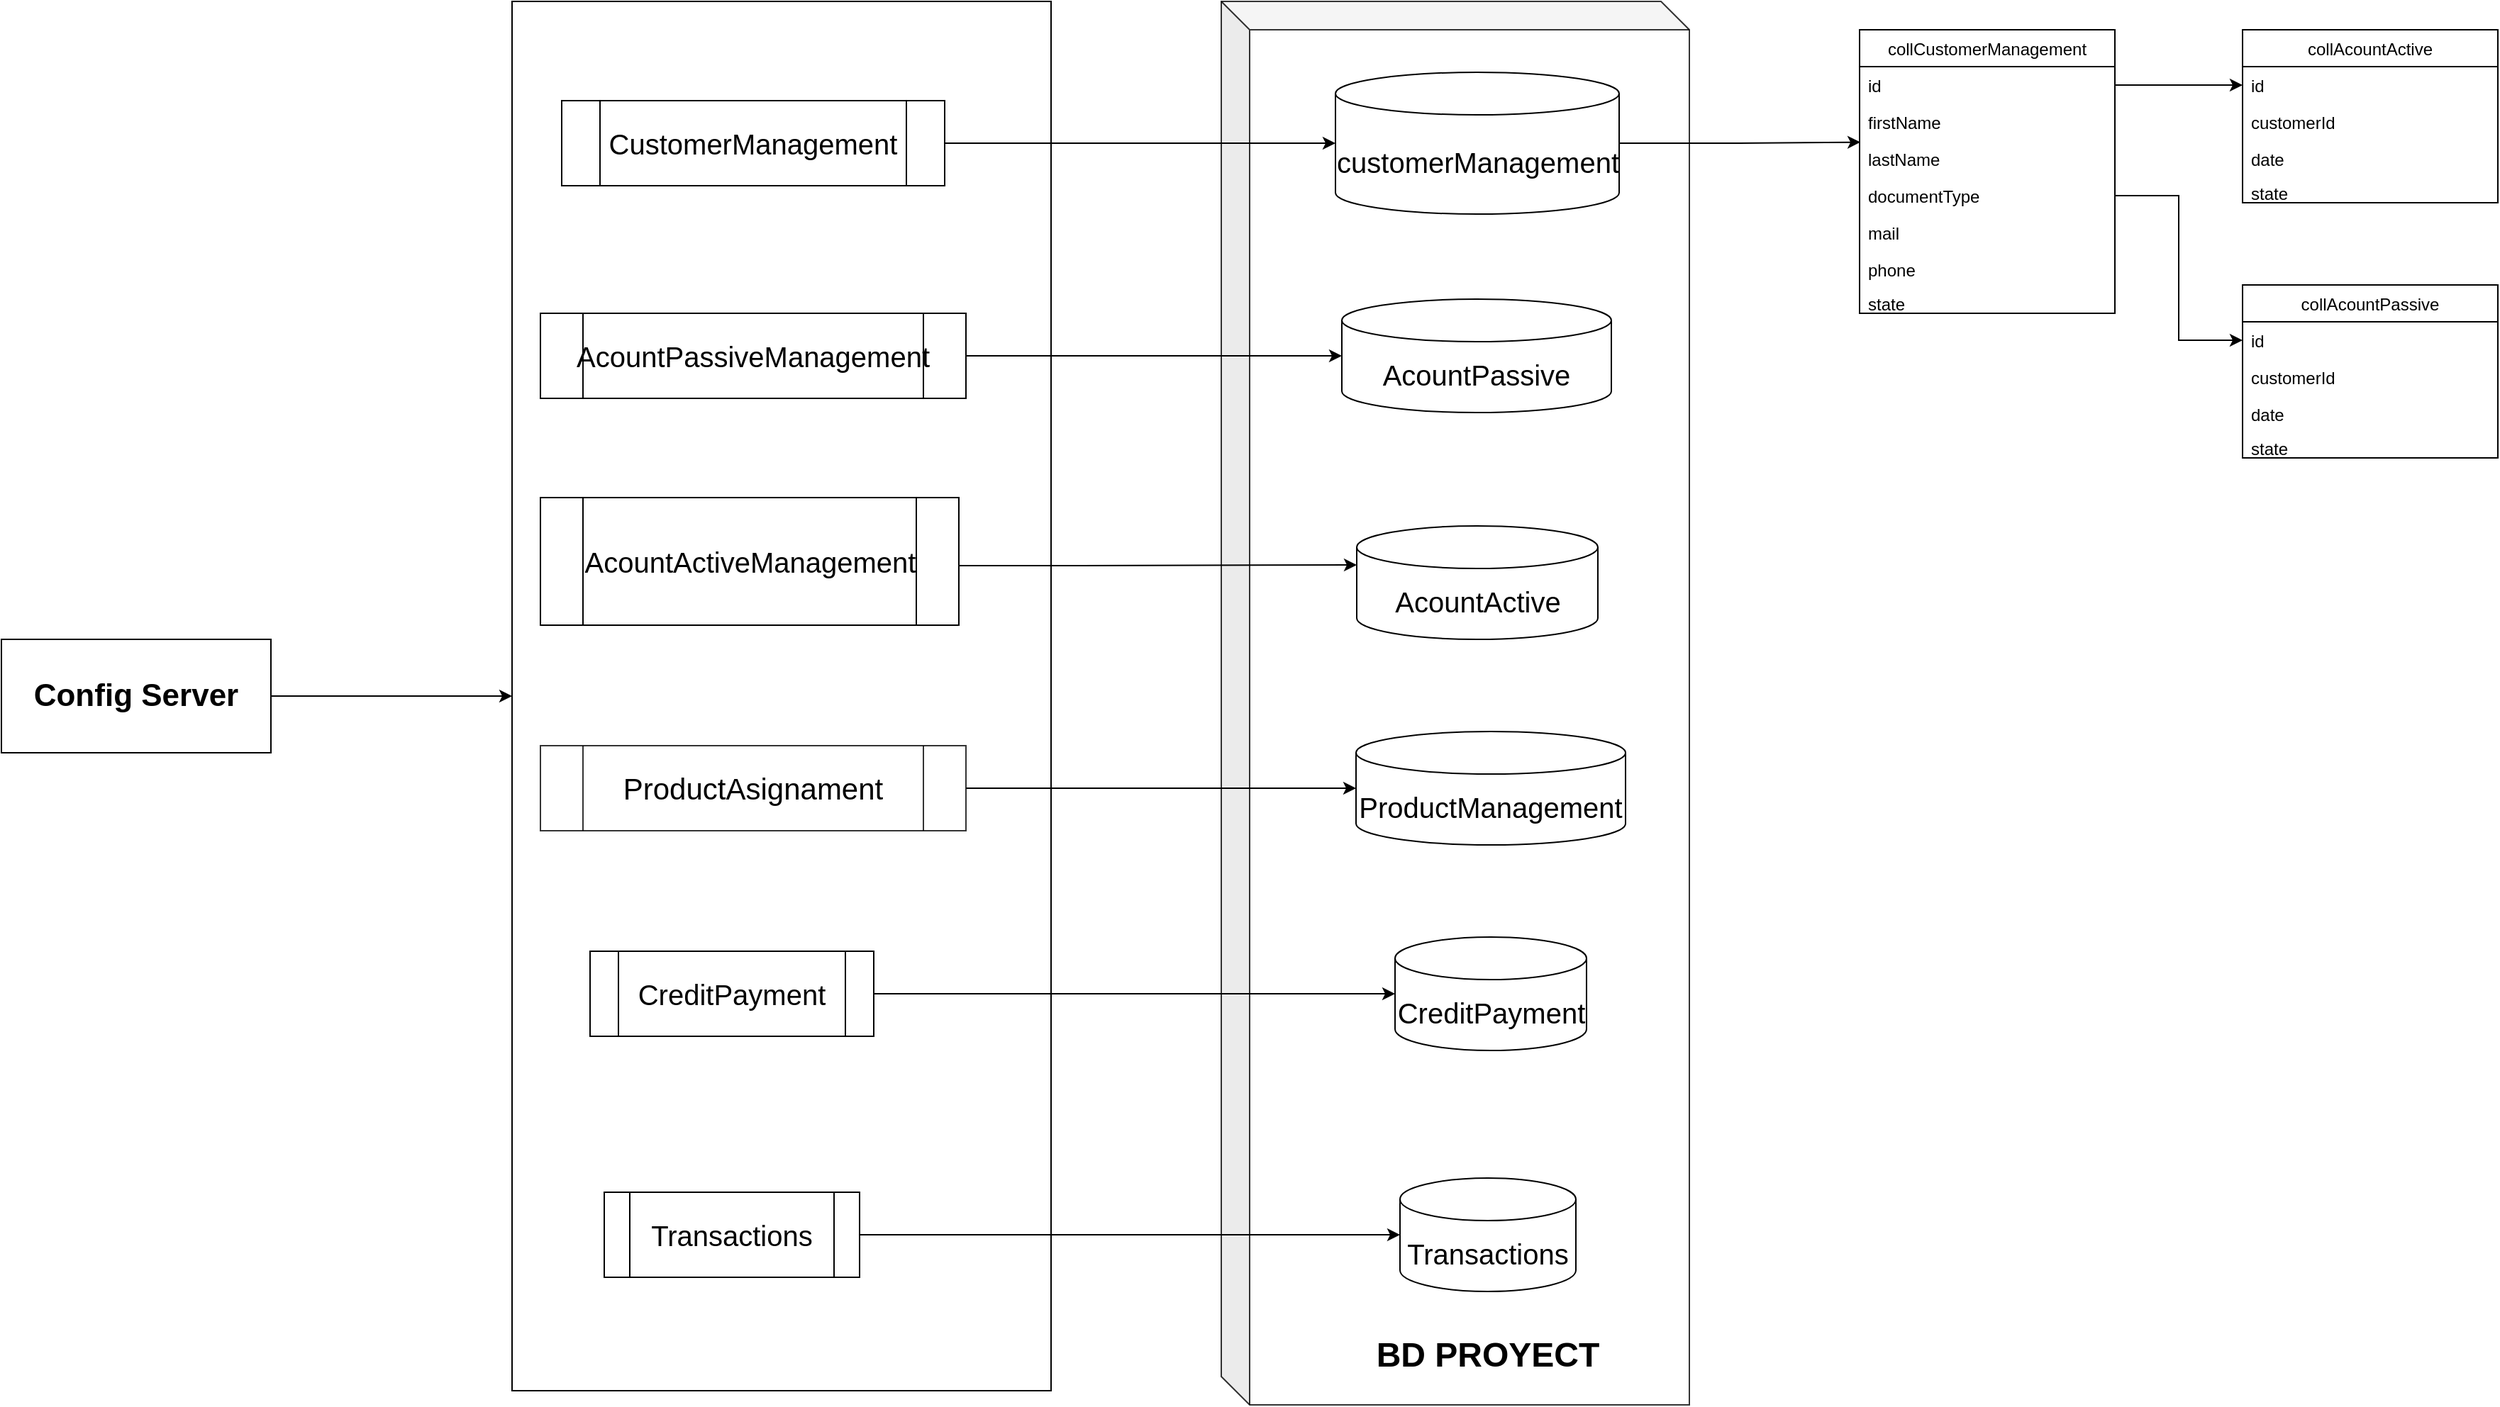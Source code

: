 <mxfile version="14.8.0" type="device"><diagram id="vXUFw0pk7MAzevIsRhq9" name="Page-1"><mxGraphModel dx="3041" dy="1123" grid="1" gridSize="10" guides="1" tooltips="1" connect="1" arrows="1" fold="1" page="1" pageScale="1" pageWidth="827" pageHeight="1169" math="0" shadow="0"><root><mxCell id="0"/><mxCell id="1" parent="0"/><mxCell id="TBtLCzDwaJhReaNlVeeD-5" style="edgeStyle=orthogonalEdgeStyle;rounded=0;orthogonalLoop=1;jettySize=auto;html=1;entryX=0;entryY=0;entryDx=0;entryDy=27.5;entryPerimeter=0;" parent="1" source="AcO33pZB6mOKXuRocGUc-2" target="AcO33pZB6mOKXuRocGUc-13" edge="1"><mxGeometry relative="1" as="geometry"><Array as="points"><mxPoint x="360" y="458"/><mxPoint x="360" y="458"/></Array></mxGeometry></mxCell><mxCell id="AcO33pZB6mOKXuRocGUc-2" value="AcountActiveManagement" style="shape=process;whiteSpace=wrap;html=1;backgroundOutline=1;fontSize=20;" parent="1" vertex="1"><mxGeometry x="-10" y="410" width="295" height="90" as="geometry"/></mxCell><mxCell id="TBtLCzDwaJhReaNlVeeD-4" style="edgeStyle=orthogonalEdgeStyle;rounded=0;orthogonalLoop=1;jettySize=auto;html=1;" parent="1" source="AcO33pZB6mOKXuRocGUc-5" target="nvb3azqPDif502UU1rfp-16" edge="1"><mxGeometry relative="1" as="geometry"/></mxCell><mxCell id="AcO33pZB6mOKXuRocGUc-5" value="AcountPassiveManagement" style="shape=process;whiteSpace=wrap;html=1;backgroundOutline=1;fontSize=20;" parent="1" vertex="1"><mxGeometry x="-10" y="280" width="300" height="60" as="geometry"/></mxCell><mxCell id="nvb3azqPDif502UU1rfp-6" style="edgeStyle=orthogonalEdgeStyle;rounded=0;orthogonalLoop=1;jettySize=auto;html=1;" parent="1" source="AcO33pZB6mOKXuRocGUc-7" target="AcO33pZB6mOKXuRocGUc-11" edge="1"><mxGeometry relative="1" as="geometry"/></mxCell><mxCell id="AcO33pZB6mOKXuRocGUc-7" value="CustomerManagement" style="shape=process;whiteSpace=wrap;html=1;backgroundOutline=1;fontSize=20;" parent="1" vertex="1"><mxGeometry x="5" y="130" width="270" height="60" as="geometry"/></mxCell><mxCell id="nvb3azqPDif502UU1rfp-27" style="edgeStyle=orthogonalEdgeStyle;rounded=0;orthogonalLoop=1;jettySize=auto;html=1;" parent="1" source="AcO33pZB6mOKXuRocGUc-8" target="nvb3azqPDif502UU1rfp-15" edge="1"><mxGeometry relative="1" as="geometry"/></mxCell><mxCell id="AcO33pZB6mOKXuRocGUc-8" value="CreditPayment" style="shape=process;whiteSpace=wrap;html=1;backgroundOutline=1;fontSize=20;" parent="1" vertex="1"><mxGeometry x="25" y="730" width="200" height="60" as="geometry"/></mxCell><mxCell id="P9QZ10q7nBaZF7A31Zon-11" style="edgeStyle=orthogonalEdgeStyle;rounded=0;orthogonalLoop=1;jettySize=auto;html=1;entryX=0.003;entryY=0.049;entryDx=0;entryDy=0;entryPerimeter=0;" parent="1" source="AcO33pZB6mOKXuRocGUc-11" target="P9QZ10q7nBaZF7A31Zon-4" edge="1"><mxGeometry relative="1" as="geometry"/></mxCell><mxCell id="AcO33pZB6mOKXuRocGUc-11" value="&lt;font style=&quot;font-size: 20px&quot;&gt;customerManagement&lt;/font&gt;" style="shape=cylinder3;whiteSpace=wrap;html=1;boundedLbl=1;backgroundOutline=1;size=15;" parent="1" vertex="1"><mxGeometry x="550.5" y="110" width="200" height="100" as="geometry"/></mxCell><mxCell id="AcO33pZB6mOKXuRocGUc-13" value="&lt;font style=&quot;font-size: 20px&quot;&gt;AcountActive&lt;/font&gt;" style="shape=cylinder3;whiteSpace=wrap;html=1;boundedLbl=1;backgroundOutline=1;size=15;" parent="1" vertex="1"><mxGeometry x="565.5" y="430" width="170" height="80" as="geometry"/></mxCell><mxCell id="AcO33pZB6mOKXuRocGUc-14" value="&lt;font style=&quot;font-size: 20px&quot;&gt;ProductManagement&lt;/font&gt;" style="shape=cylinder3;whiteSpace=wrap;html=1;boundedLbl=1;backgroundOutline=1;size=15;strokeWidth=1;" parent="1" vertex="1"><mxGeometry x="565" y="575" width="190" height="80" as="geometry"/></mxCell><mxCell id="nvb3azqPDif502UU1rfp-15" value="&lt;font style=&quot;font-size: 20px&quot;&gt;CreditPayment&lt;/font&gt;" style="shape=cylinder3;whiteSpace=wrap;html=1;boundedLbl=1;backgroundOutline=1;size=15;" parent="1" vertex="1"><mxGeometry x="592.5" y="720" width="135" height="80" as="geometry"/></mxCell><mxCell id="nvb3azqPDif502UU1rfp-16" value="&lt;font style=&quot;font-size: 20px&quot;&gt;AcountPassive&lt;/font&gt;" style="shape=cylinder3;whiteSpace=wrap;html=1;boundedLbl=1;backgroundOutline=1;size=15;" parent="1" vertex="1"><mxGeometry x="555" y="270" width="190" height="80" as="geometry"/></mxCell><mxCell id="P9QZ10q7nBaZF7A31Zon-30" style="edgeStyle=orthogonalEdgeStyle;rounded=0;orthogonalLoop=1;jettySize=auto;html=1;fontSize=20;strokeWidth=1;" parent="1" source="nvb3azqPDif502UU1rfp-32" target="TBtLCzDwaJhReaNlVeeD-2" edge="1"><mxGeometry relative="1" as="geometry"/></mxCell><mxCell id="nvb3azqPDif502UU1rfp-32" value="&lt;font size=&quot;1&quot;&gt;&lt;b style=&quot;font-size: 22px&quot;&gt;Config Server&lt;/b&gt;&lt;/font&gt;" style="rounded=0;whiteSpace=wrap;html=1;fillColor=none;fontSize=20;" parent="1" vertex="1"><mxGeometry x="-390" y="510" width="190" height="80" as="geometry"/></mxCell><mxCell id="nvb3azqPDif502UU1rfp-50" value="" style="shape=cube;whiteSpace=wrap;html=1;boundedLbl=1;backgroundOutline=1;darkOpacity=0.05;darkOpacity2=0.1;fillColor=none;opacity=80;fontSize=18;" parent="1" vertex="1"><mxGeometry x="470" y="60" width="330" height="990" as="geometry"/></mxCell><mxCell id="nvb3azqPDif502UU1rfp-53" value="BD PROYECT" style="text;html=1;strokeColor=none;fillColor=none;align=center;verticalAlign=middle;whiteSpace=wrap;rounded=0;opacity=80;fontSize=24;fontStyle=1" parent="1" vertex="1"><mxGeometry x="573" y="990" width="170" height="50" as="geometry"/></mxCell><mxCell id="TBtLCzDwaJhReaNlVeeD-8" style="edgeStyle=orthogonalEdgeStyle;rounded=0;orthogonalLoop=1;jettySize=auto;html=1;" parent="1" source="nvb3azqPDif502UU1rfp-56" target="TBtLCzDwaJhReaNlVeeD-7" edge="1"><mxGeometry relative="1" as="geometry"/></mxCell><mxCell id="nvb3azqPDif502UU1rfp-56" value="Transactions" style="shape=process;whiteSpace=wrap;html=1;backgroundOutline=1;fontSize=20;" parent="1" vertex="1"><mxGeometry x="35" y="900" width="180" height="60" as="geometry"/></mxCell><mxCell id="TBtLCzDwaJhReaNlVeeD-6" style="edgeStyle=orthogonalEdgeStyle;rounded=0;orthogonalLoop=1;jettySize=auto;html=1;" parent="1" source="nvb3azqPDif502UU1rfp-57" target="AcO33pZB6mOKXuRocGUc-14" edge="1"><mxGeometry relative="1" as="geometry"/></mxCell><mxCell id="nvb3azqPDif502UU1rfp-57" value="ProductAsignament" style="shape=process;whiteSpace=wrap;html=1;backgroundOutline=1;fontSize=21;fillColor=none;opacity=80;" parent="1" vertex="1"><mxGeometry x="-10" y="585" width="300" height="60" as="geometry"/></mxCell><mxCell id="TBtLCzDwaJhReaNlVeeD-2" value="" style="rounded=0;whiteSpace=wrap;html=1;fillColor=none;" parent="1" vertex="1"><mxGeometry x="-30" y="60" width="380" height="980" as="geometry"/></mxCell><mxCell id="TBtLCzDwaJhReaNlVeeD-7" value="&lt;font style=&quot;font-size: 20px&quot;&gt;Transactions&lt;/font&gt;" style="shape=cylinder3;whiteSpace=wrap;html=1;boundedLbl=1;backgroundOutline=1;size=15;strokeWidth=1;fillColor=none;" parent="1" vertex="1"><mxGeometry x="596" y="890" width="124" height="80" as="geometry"/></mxCell><mxCell id="P9QZ10q7nBaZF7A31Zon-2" value="collCustomerManagement" style="swimlane;fontStyle=0;childLayout=stackLayout;horizontal=1;startSize=26;horizontalStack=0;resizeParent=1;resizeParentMax=0;resizeLast=0;collapsible=1;marginBottom=0;" parent="1" vertex="1"><mxGeometry x="920" y="80" width="180" height="200" as="geometry"/></mxCell><mxCell id="P9QZ10q7nBaZF7A31Zon-3" value="id" style="text;strokeColor=none;fillColor=none;align=left;verticalAlign=top;spacingLeft=4;spacingRight=4;overflow=hidden;rotatable=0;points=[[0,0.5],[1,0.5]];portConstraint=eastwest;" parent="P9QZ10q7nBaZF7A31Zon-2" vertex="1"><mxGeometry y="26" width="180" height="26" as="geometry"/></mxCell><mxCell id="P9QZ10q7nBaZF7A31Zon-5" value="firstName" style="text;strokeColor=none;fillColor=none;align=left;verticalAlign=top;spacingLeft=4;spacingRight=4;overflow=hidden;rotatable=0;points=[[0,0.5],[1,0.5]];portConstraint=eastwest;" parent="P9QZ10q7nBaZF7A31Zon-2" vertex="1"><mxGeometry y="52" width="180" height="26" as="geometry"/></mxCell><mxCell id="P9QZ10q7nBaZF7A31Zon-4" value="lastName" style="text;strokeColor=none;fillColor=none;align=left;verticalAlign=top;spacingLeft=4;spacingRight=4;overflow=hidden;rotatable=0;points=[[0,0.5],[1,0.5]];portConstraint=eastwest;" parent="P9QZ10q7nBaZF7A31Zon-2" vertex="1"><mxGeometry y="78" width="180" height="26" as="geometry"/></mxCell><mxCell id="P9QZ10q7nBaZF7A31Zon-6" value="documentType" style="text;strokeColor=none;fillColor=none;align=left;verticalAlign=top;spacingLeft=4;spacingRight=4;overflow=hidden;rotatable=0;points=[[0,0.5],[1,0.5]];portConstraint=eastwest;" parent="P9QZ10q7nBaZF7A31Zon-2" vertex="1"><mxGeometry y="104" width="180" height="26" as="geometry"/></mxCell><mxCell id="P9QZ10q7nBaZF7A31Zon-7" value="mail" style="text;strokeColor=none;fillColor=none;align=left;verticalAlign=top;spacingLeft=4;spacingRight=4;overflow=hidden;rotatable=0;points=[[0,0.5],[1,0.5]];portConstraint=eastwest;" parent="P9QZ10q7nBaZF7A31Zon-2" vertex="1"><mxGeometry y="130" width="180" height="26" as="geometry"/></mxCell><mxCell id="P9QZ10q7nBaZF7A31Zon-8" value="phone" style="text;strokeColor=none;fillColor=none;align=left;verticalAlign=top;spacingLeft=4;spacingRight=4;overflow=hidden;rotatable=0;points=[[0,0.5],[1,0.5]];portConstraint=eastwest;" parent="P9QZ10q7nBaZF7A31Zon-2" vertex="1"><mxGeometry y="156" width="180" height="24" as="geometry"/></mxCell><mxCell id="P9QZ10q7nBaZF7A31Zon-9" value="state" style="text;strokeColor=none;fillColor=none;align=left;verticalAlign=top;spacingLeft=4;spacingRight=4;overflow=hidden;rotatable=0;points=[[0,0.5],[1,0.5]];portConstraint=eastwest;" parent="P9QZ10q7nBaZF7A31Zon-2" vertex="1"><mxGeometry y="180" width="180" height="20" as="geometry"/></mxCell><mxCell id="P9QZ10q7nBaZF7A31Zon-12" value="collAcountPassive" style="swimlane;fontStyle=0;childLayout=stackLayout;horizontal=1;startSize=26;horizontalStack=0;resizeParent=1;resizeParentMax=0;resizeLast=0;collapsible=1;marginBottom=0;" parent="1" vertex="1"><mxGeometry x="1190" y="260" width="180" height="122" as="geometry"/></mxCell><mxCell id="P9QZ10q7nBaZF7A31Zon-13" value="id" style="text;strokeColor=none;fillColor=none;align=left;verticalAlign=top;spacingLeft=4;spacingRight=4;overflow=hidden;rotatable=0;points=[[0,0.5],[1,0.5]];portConstraint=eastwest;" parent="P9QZ10q7nBaZF7A31Zon-12" vertex="1"><mxGeometry y="26" width="180" height="26" as="geometry"/></mxCell><mxCell id="P9QZ10q7nBaZF7A31Zon-14" value="customerId" style="text;strokeColor=none;fillColor=none;align=left;verticalAlign=top;spacingLeft=4;spacingRight=4;overflow=hidden;rotatable=0;points=[[0,0.5],[1,0.5]];portConstraint=eastwest;" parent="P9QZ10q7nBaZF7A31Zon-12" vertex="1"><mxGeometry y="52" width="180" height="26" as="geometry"/></mxCell><mxCell id="P9QZ10q7nBaZF7A31Zon-18" value="date" style="text;strokeColor=none;fillColor=none;align=left;verticalAlign=top;spacingLeft=4;spacingRight=4;overflow=hidden;rotatable=0;points=[[0,0.5],[1,0.5]];portConstraint=eastwest;" parent="P9QZ10q7nBaZF7A31Zon-12" vertex="1"><mxGeometry y="78" width="180" height="24" as="geometry"/></mxCell><mxCell id="P9QZ10q7nBaZF7A31Zon-19" value="state" style="text;strokeColor=none;fillColor=none;align=left;verticalAlign=top;spacingLeft=4;spacingRight=4;overflow=hidden;rotatable=0;points=[[0,0.5],[1,0.5]];portConstraint=eastwest;" parent="P9QZ10q7nBaZF7A31Zon-12" vertex="1"><mxGeometry y="102" width="180" height="20" as="geometry"/></mxCell><mxCell id="P9QZ10q7nBaZF7A31Zon-20" value="collAcountActive" style="swimlane;fontStyle=0;childLayout=stackLayout;horizontal=1;startSize=26;horizontalStack=0;resizeParent=1;resizeParentMax=0;resizeLast=0;collapsible=1;marginBottom=0;" parent="1" vertex="1"><mxGeometry x="1190" y="80" width="180" height="122" as="geometry"/></mxCell><mxCell id="P9QZ10q7nBaZF7A31Zon-22" value="id" style="text;strokeColor=none;fillColor=none;align=left;verticalAlign=top;spacingLeft=4;spacingRight=4;overflow=hidden;rotatable=0;points=[[0,0.5],[1,0.5]];portConstraint=eastwest;" parent="P9QZ10q7nBaZF7A31Zon-20" vertex="1"><mxGeometry y="26" width="180" height="26" as="geometry"/></mxCell><mxCell id="P9QZ10q7nBaZF7A31Zon-23" value="customerId" style="text;strokeColor=none;fillColor=none;align=left;verticalAlign=top;spacingLeft=4;spacingRight=4;overflow=hidden;rotatable=0;points=[[0,0.5],[1,0.5]];portConstraint=eastwest;" parent="P9QZ10q7nBaZF7A31Zon-20" vertex="1"><mxGeometry y="52" width="180" height="26" as="geometry"/></mxCell><mxCell id="P9QZ10q7nBaZF7A31Zon-26" value="date" style="text;strokeColor=none;fillColor=none;align=left;verticalAlign=top;spacingLeft=4;spacingRight=4;overflow=hidden;rotatable=0;points=[[0,0.5],[1,0.5]];portConstraint=eastwest;" parent="P9QZ10q7nBaZF7A31Zon-20" vertex="1"><mxGeometry y="78" width="180" height="24" as="geometry"/></mxCell><mxCell id="P9QZ10q7nBaZF7A31Zon-27" value="state" style="text;strokeColor=none;fillColor=none;align=left;verticalAlign=top;spacingLeft=4;spacingRight=4;overflow=hidden;rotatable=0;points=[[0,0.5],[1,0.5]];portConstraint=eastwest;" parent="P9QZ10q7nBaZF7A31Zon-20" vertex="1"><mxGeometry y="102" width="180" height="20" as="geometry"/></mxCell><mxCell id="P9QZ10q7nBaZF7A31Zon-28" value="" style="endArrow=classic;html=1;strokeWidth=1;fontSize=20;entryX=0;entryY=0.5;entryDx=0;entryDy=0;" parent="1" source="P9QZ10q7nBaZF7A31Zon-3" target="P9QZ10q7nBaZF7A31Zon-22" edge="1"><mxGeometry width="50" height="50" relative="1" as="geometry"><mxPoint x="1110" y="210" as="sourcePoint"/><mxPoint x="1210" y="120" as="targetPoint"/><Array as="points"/></mxGeometry></mxCell><mxCell id="P9QZ10q7nBaZF7A31Zon-29" style="edgeStyle=orthogonalEdgeStyle;rounded=0;orthogonalLoop=1;jettySize=auto;html=1;fontSize=20;strokeWidth=1;" parent="1" source="P9QZ10q7nBaZF7A31Zon-6" target="P9QZ10q7nBaZF7A31Zon-13" edge="1"><mxGeometry relative="1" as="geometry"/></mxCell></root></mxGraphModel></diagram></mxfile>